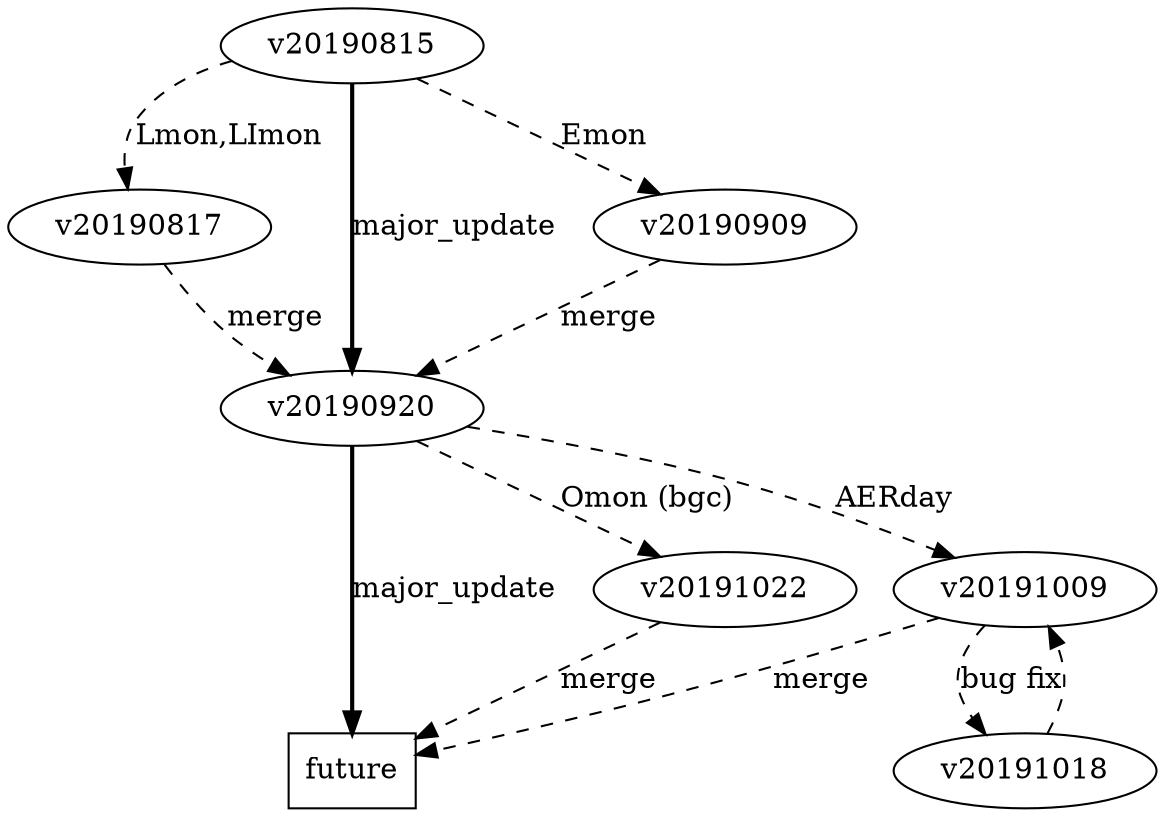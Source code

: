  digraph G {
   v20190817 [label="v20190817"]
   future [shape=box]
   v20190815 -> v20190817 [style=dashed,label="Lmon,LImon"];
   v20190815 -> v20190920 [penwidth=2.0,weight="2",label="major_update"];
   v20190815 -> v20190909 [style=dashed,label="Emon"];
   v20190817 -> v20190920 [style=dashed,label="merge"];
   v20190909 -> v20190920 [style=dashed,label="merge"];
   v20190920 -> v20191022 [style=dashed,weight="1",label="Omon (bgc)"];
   v20191022 -> future    [style=dashed,weight="1",label="merge"];
   v20190920 -> future    [penwidth=2.0,weight="3",label="major_update"];
   v20190920 -> v20191009 [style=dashed,wegith="1",label="AERday"];
   v20191009 -> future    [style=dashed,weight="1",label="merge"];
   v20191009 -> v20191018 [style=dashed,wegith="1",label="bug fix"];
   v20191018 -> v20191009 [style=dashed,weight="1"];
 }
